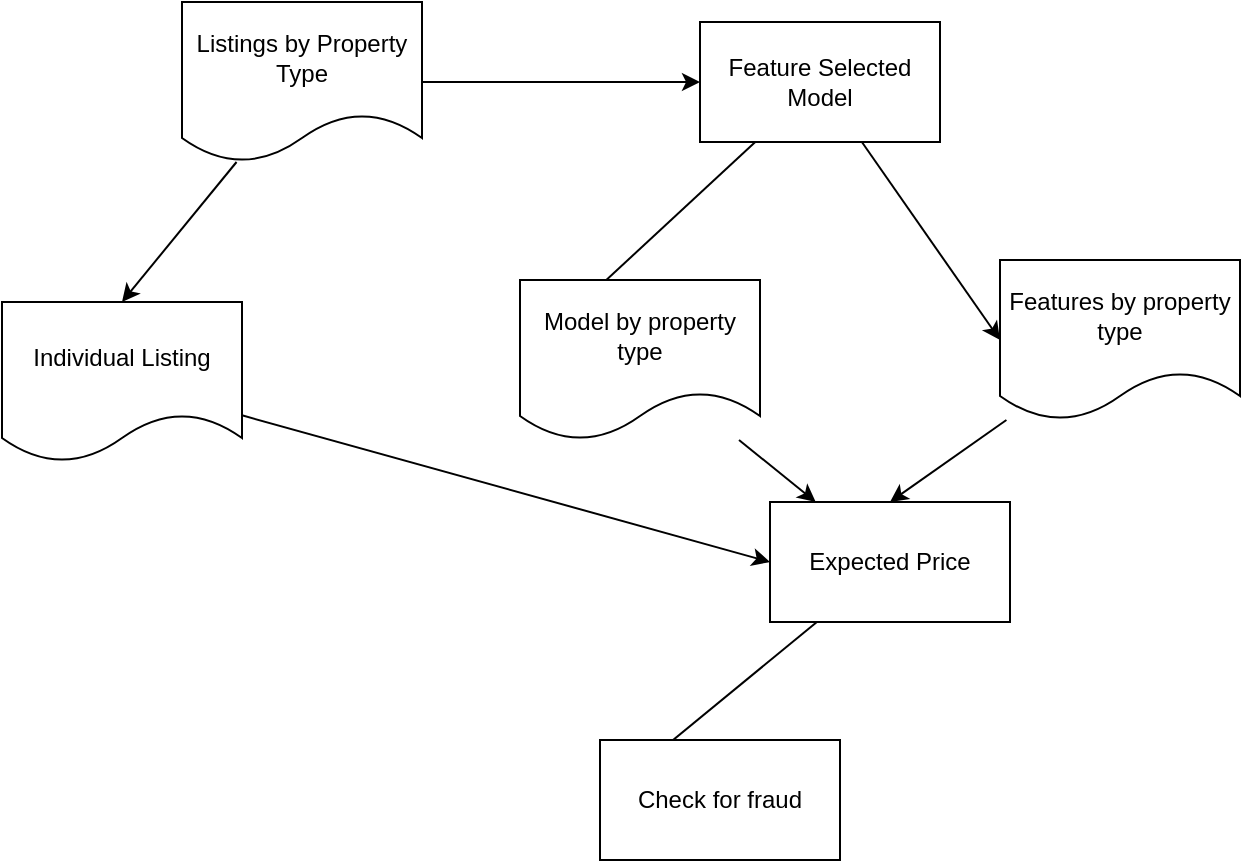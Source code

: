 <mxfile>
    <diagram id="3y0XGtnxCLSjxwg32xXc" name="Page-1">
        <mxGraphModel dx="1025" dy="779" grid="1" gridSize="10" guides="1" tooltips="1" connect="1" arrows="1" fold="1" page="1" pageScale="1" pageWidth="850" pageHeight="1100" math="0" shadow="0">
            <root>
                <mxCell id="0"/>
                <mxCell id="1" parent="0"/>
                <mxCell id="7" style="edgeStyle=none;html=1;entryX=0;entryY=0.5;entryDx=0;entryDy=0;noEdgeStyle=1;" edge="1" parent="1" source="2" target="5">
                    <mxGeometry relative="1" as="geometry"/>
                </mxCell>
                <mxCell id="8" style="edgeStyle=none;html=1;entryX=0;entryY=0.5;entryDx=0;entryDy=0;noEdgeStyle=1;" edge="1" parent="1" source="2" target="6">
                    <mxGeometry relative="1" as="geometry"/>
                </mxCell>
                <mxCell id="2" value="Feature Selected Model" style="rounded=0;whiteSpace=wrap;html=1;" vertex="1" parent="1">
                    <mxGeometry x="390" y="51" width="120" height="60" as="geometry"/>
                </mxCell>
                <mxCell id="4" style="edgeStyle=none;html=1;entryX=0;entryY=0.5;entryDx=0;entryDy=0;noEdgeStyle=1;" edge="1" parent="1" source="3" target="2">
                    <mxGeometry relative="1" as="geometry"/>
                </mxCell>
                <mxCell id="15" style="edgeStyle=none;html=1;entryX=0.5;entryY=0;entryDx=0;entryDy=0;noEdgeStyle=1;" edge="1" parent="1" source="3" target="9">
                    <mxGeometry relative="1" as="geometry"/>
                </mxCell>
                <mxCell id="3" value="Listings by Property Type" style="shape=document;whiteSpace=wrap;html=1;boundedLbl=1;" vertex="1" parent="1">
                    <mxGeometry x="131" y="41" width="120" height="80" as="geometry"/>
                </mxCell>
                <mxCell id="13" style="edgeStyle=none;html=1;entryX=0.5;entryY=0;entryDx=0;entryDy=0;noEdgeStyle=1;" edge="1" parent="1" source="5" target="10">
                    <mxGeometry relative="1" as="geometry"/>
                </mxCell>
                <mxCell id="5" value="Features by property type" style="shape=document;whiteSpace=wrap;html=1;boundedLbl=1;" vertex="1" parent="1">
                    <mxGeometry x="540" y="170" width="120" height="80" as="geometry"/>
                </mxCell>
                <mxCell id="12" style="edgeStyle=none;html=1;noEdgeStyle=1;" edge="1" parent="1" source="6" target="10">
                    <mxGeometry relative="1" as="geometry"/>
                </mxCell>
                <mxCell id="6" value="Model by property type" style="shape=document;whiteSpace=wrap;html=1;boundedLbl=1;" vertex="1" parent="1">
                    <mxGeometry x="300" y="180" width="120" height="80" as="geometry"/>
                </mxCell>
                <mxCell id="14" style="edgeStyle=none;html=1;entryX=0;entryY=0.5;entryDx=0;entryDy=0;noEdgeStyle=1;" edge="1" parent="1" source="9" target="10">
                    <mxGeometry relative="1" as="geometry"/>
                </mxCell>
                <mxCell id="9" value="Individual Listing" style="shape=document;whiteSpace=wrap;html=1;boundedLbl=1;" vertex="1" parent="1">
                    <mxGeometry x="41" y="191" width="120" height="80" as="geometry"/>
                </mxCell>
                <mxCell id="16" style="edgeStyle=none;html=1;entryX=0;entryY=0.5;entryDx=0;entryDy=0;noEdgeStyle=1;" edge="1" parent="1" source="10" target="11">
                    <mxGeometry relative="1" as="geometry"/>
                </mxCell>
                <mxCell id="10" value="Expected Price" style="rounded=0;whiteSpace=wrap;html=1;" vertex="1" parent="1">
                    <mxGeometry x="425" y="291" width="120" height="60" as="geometry"/>
                </mxCell>
                <mxCell id="11" value="Check for fraud" style="rounded=0;whiteSpace=wrap;html=1;" vertex="1" parent="1">
                    <mxGeometry x="340" y="410" width="120" height="60" as="geometry"/>
                </mxCell>
            </root>
        </mxGraphModel>
    </diagram>
</mxfile>